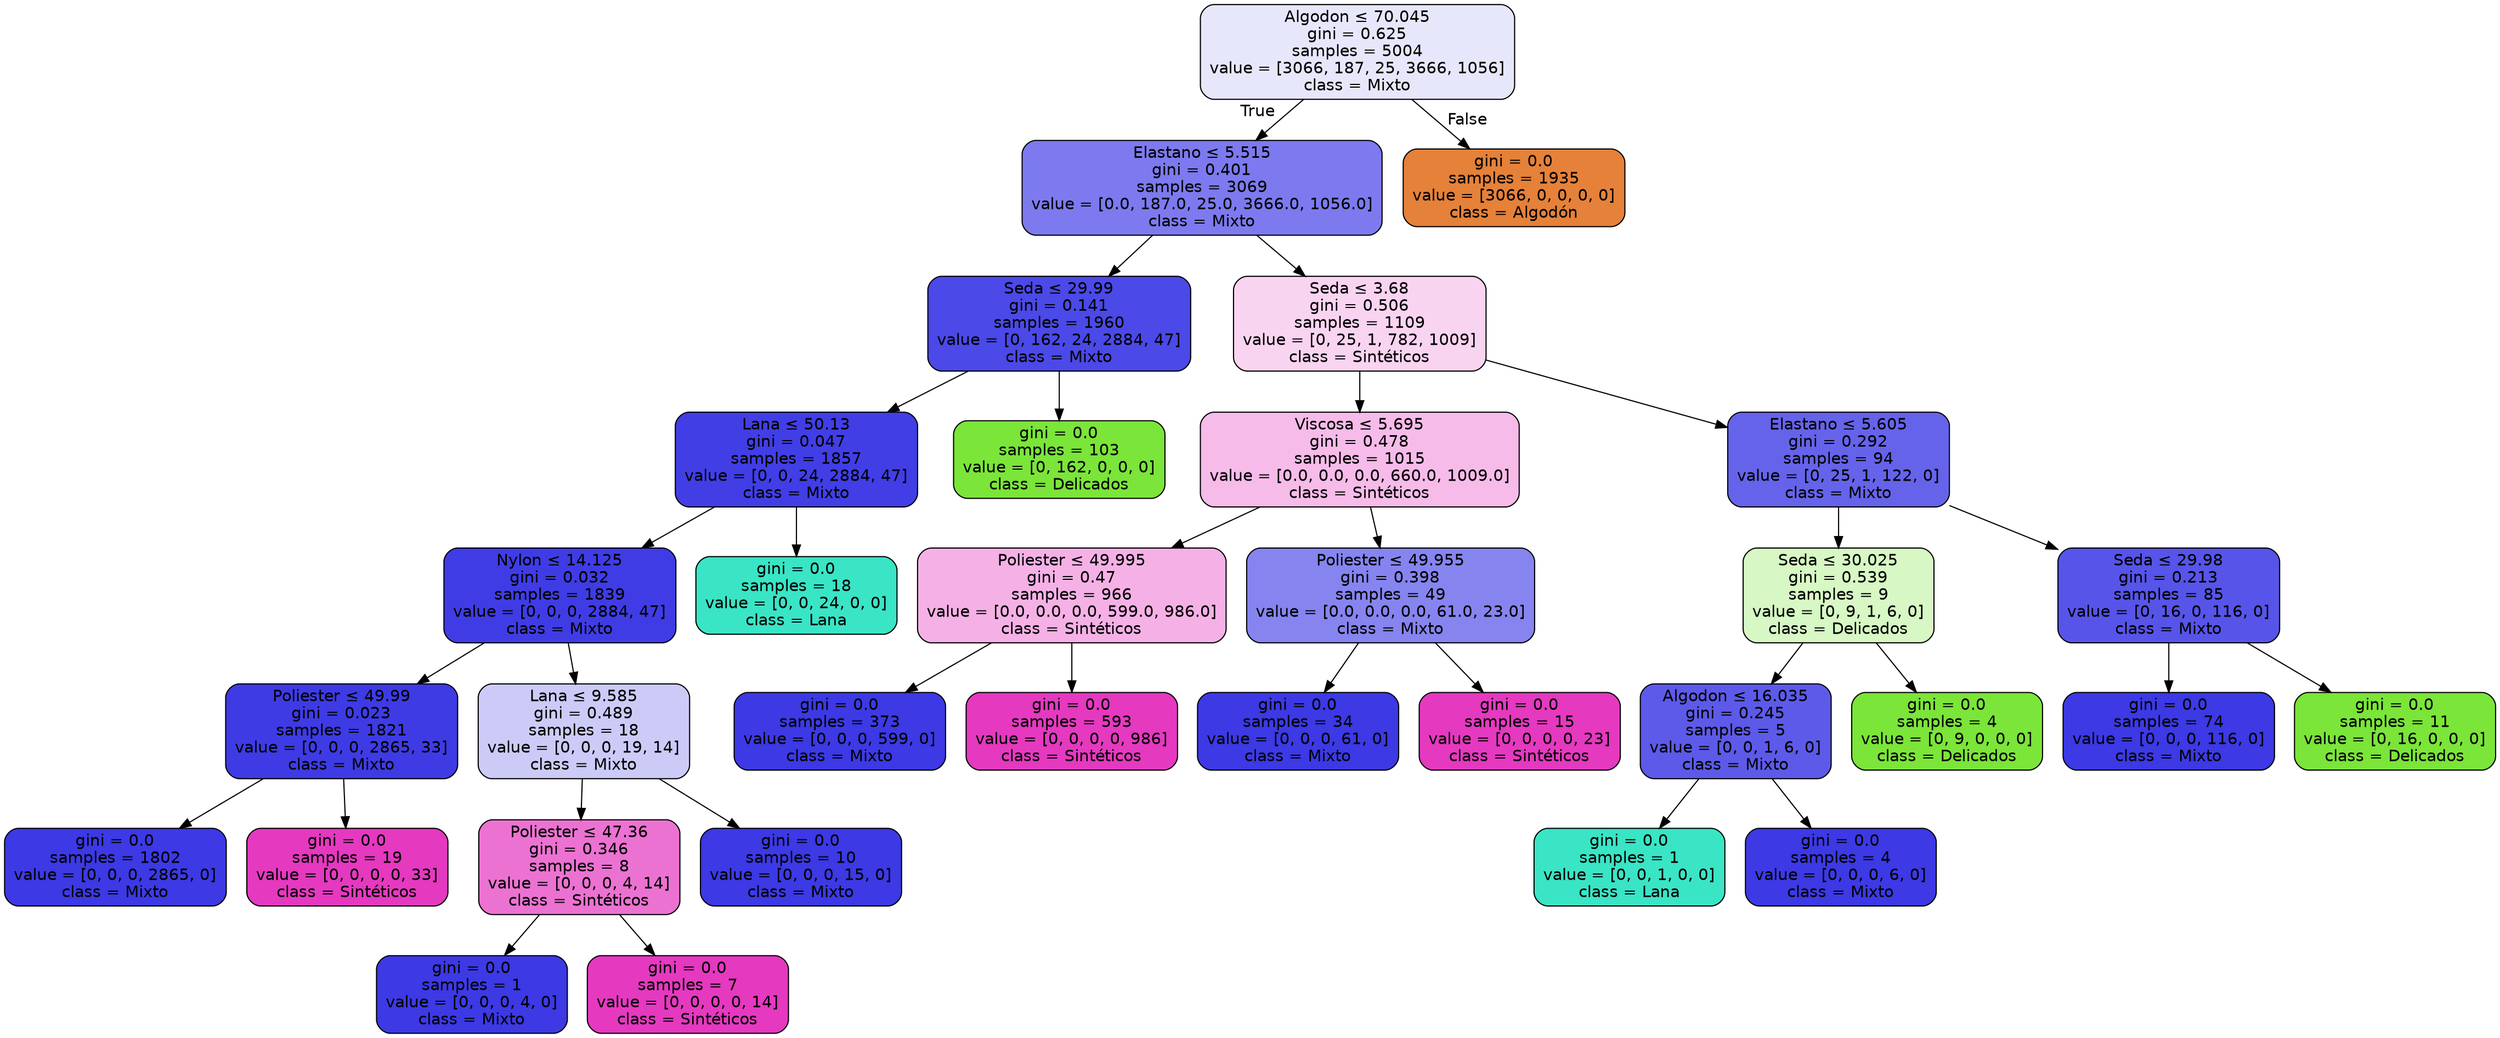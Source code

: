 digraph Tree {
node [shape=box, style="filled, rounded", color="black", fontname="helvetica"] ;
edge [fontname="helvetica"] ;
0 [label=<Algodon &le; 70.045<br/>gini = 0.625<br/>samples = 5004<br/>value = [3066, 187, 25, 3666, 1056]<br/>class = Mixto>, fillcolor="#e7e7fc"] ;
1 [label=<Elastano &le; 5.515<br/>gini = 0.401<br/>samples = 3069<br/>value = [0.0, 187.0, 25.0, 3666.0, 1056.0]<br/>class = Mixto>, fillcolor="#7c7aee"] ;
0 -> 1 [labeldistance=2.5, labelangle=45, headlabel="True"] ;
2 [label=<Seda &le; 29.99<br/>gini = 0.141<br/>samples = 1960<br/>value = [0, 162, 24, 2884, 47]<br/>class = Mixto>, fillcolor="#4b49e7"] ;
1 -> 2 ;
3 [label=<Lana &le; 50.13<br/>gini = 0.047<br/>samples = 1857<br/>value = [0, 0, 24, 2884, 47]<br/>class = Mixto>, fillcolor="#413ee6"] ;
2 -> 3 ;
4 [label=<Nylon &le; 14.125<br/>gini = 0.032<br/>samples = 1839<br/>value = [0, 0, 0, 2884, 47]<br/>class = Mixto>, fillcolor="#3f3ce5"] ;
3 -> 4 ;
5 [label=<Poliester &le; 49.99<br/>gini = 0.023<br/>samples = 1821<br/>value = [0, 0, 0, 2865, 33]<br/>class = Mixto>, fillcolor="#3e3be5"] ;
4 -> 5 ;
6 [label=<gini = 0.0<br/>samples = 1802<br/>value = [0, 0, 0, 2865, 0]<br/>class = Mixto>, fillcolor="#3c39e5"] ;
5 -> 6 ;
7 [label=<gini = 0.0<br/>samples = 19<br/>value = [0, 0, 0, 0, 33]<br/>class = Sintéticos>, fillcolor="#e539c0"] ;
5 -> 7 ;
8 [label=<Lana &le; 9.585<br/>gini = 0.489<br/>samples = 18<br/>value = [0, 0, 0, 19, 14]<br/>class = Mixto>, fillcolor="#cccbf8"] ;
4 -> 8 ;
9 [label=<Poliester &le; 47.36<br/>gini = 0.346<br/>samples = 8<br/>value = [0, 0, 0, 4, 14]<br/>class = Sintéticos>, fillcolor="#ec72d2"] ;
8 -> 9 ;
10 [label=<gini = 0.0<br/>samples = 1<br/>value = [0, 0, 0, 4, 0]<br/>class = Mixto>, fillcolor="#3c39e5"] ;
9 -> 10 ;
11 [label=<gini = 0.0<br/>samples = 7<br/>value = [0, 0, 0, 0, 14]<br/>class = Sintéticos>, fillcolor="#e539c0"] ;
9 -> 11 ;
12 [label=<gini = 0.0<br/>samples = 10<br/>value = [0, 0, 0, 15, 0]<br/>class = Mixto>, fillcolor="#3c39e5"] ;
8 -> 12 ;
13 [label=<gini = 0.0<br/>samples = 18<br/>value = [0, 0, 24, 0, 0]<br/>class = Lana>, fillcolor="#39e5c5"] ;
3 -> 13 ;
14 [label=<gini = 0.0<br/>samples = 103<br/>value = [0, 162, 0, 0, 0]<br/>class = Delicados>, fillcolor="#7be539"] ;
2 -> 14 ;
15 [label=<Seda &le; 3.68<br/>gini = 0.506<br/>samples = 1109<br/>value = [0, 25, 1, 782, 1009]<br/>class = Sintéticos>, fillcolor="#f9d4f1"] ;
1 -> 15 ;
16 [label=<Viscosa &le; 5.695<br/>gini = 0.478<br/>samples = 1015<br/>value = [0.0, 0.0, 0.0, 660.0, 1009.0]<br/>class = Sintéticos>, fillcolor="#f6bbe9"] ;
15 -> 16 ;
17 [label=<Poliester &le; 49.995<br/>gini = 0.47<br/>samples = 966<br/>value = [0.0, 0.0, 0.0, 599.0, 986.0]<br/>class = Sintéticos>, fillcolor="#f5b1e6"] ;
16 -> 17 ;
18 [label=<gini = 0.0<br/>samples = 373<br/>value = [0, 0, 0, 599, 0]<br/>class = Mixto>, fillcolor="#3c39e5"] ;
17 -> 18 ;
19 [label=<gini = 0.0<br/>samples = 593<br/>value = [0, 0, 0, 0, 986]<br/>class = Sintéticos>, fillcolor="#e539c0"] ;
17 -> 19 ;
20 [label=<Poliester &le; 49.955<br/>gini = 0.398<br/>samples = 49<br/>value = [0.0, 0.0, 0.0, 61.0, 23.0]<br/>class = Mixto>, fillcolor="#8684ef"] ;
16 -> 20 ;
21 [label=<gini = 0.0<br/>samples = 34<br/>value = [0, 0, 0, 61, 0]<br/>class = Mixto>, fillcolor="#3c39e5"] ;
20 -> 21 ;
22 [label=<gini = 0.0<br/>samples = 15<br/>value = [0, 0, 0, 0, 23]<br/>class = Sintéticos>, fillcolor="#e539c0"] ;
20 -> 22 ;
23 [label=<Elastano &le; 5.605<br/>gini = 0.292<br/>samples = 94<br/>value = [0, 25, 1, 122, 0]<br/>class = Mixto>, fillcolor="#6563ea"] ;
15 -> 23 ;
24 [label=<Seda &le; 30.025<br/>gini = 0.539<br/>samples = 9<br/>value = [0, 9, 1, 6, 0]<br/>class = Delicados>, fillcolor="#d7f7c4"] ;
23 -> 24 ;
25 [label=<Algodon &le; 16.035<br/>gini = 0.245<br/>samples = 5<br/>value = [0, 0, 1, 6, 0]<br/>class = Mixto>, fillcolor="#5d5ae9"] ;
24 -> 25 ;
26 [label=<gini = 0.0<br/>samples = 1<br/>value = [0, 0, 1, 0, 0]<br/>class = Lana>, fillcolor="#39e5c5"] ;
25 -> 26 ;
27 [label=<gini = 0.0<br/>samples = 4<br/>value = [0, 0, 0, 6, 0]<br/>class = Mixto>, fillcolor="#3c39e5"] ;
25 -> 27 ;
28 [label=<gini = 0.0<br/>samples = 4<br/>value = [0, 9, 0, 0, 0]<br/>class = Delicados>, fillcolor="#7be539"] ;
24 -> 28 ;
29 [label=<Seda &le; 29.98<br/>gini = 0.213<br/>samples = 85<br/>value = [0, 16, 0, 116, 0]<br/>class = Mixto>, fillcolor="#5754e9"] ;
23 -> 29 ;
30 [label=<gini = 0.0<br/>samples = 74<br/>value = [0, 0, 0, 116, 0]<br/>class = Mixto>, fillcolor="#3c39e5"] ;
29 -> 30 ;
31 [label=<gini = 0.0<br/>samples = 11<br/>value = [0, 16, 0, 0, 0]<br/>class = Delicados>, fillcolor="#7be539"] ;
29 -> 31 ;
32 [label=<gini = 0.0<br/>samples = 1935<br/>value = [3066, 0, 0, 0, 0]<br/>class = Algodón>, fillcolor="#e58139"] ;
0 -> 32 [labeldistance=2.5, labelangle=-45, headlabel="False"] ;
}